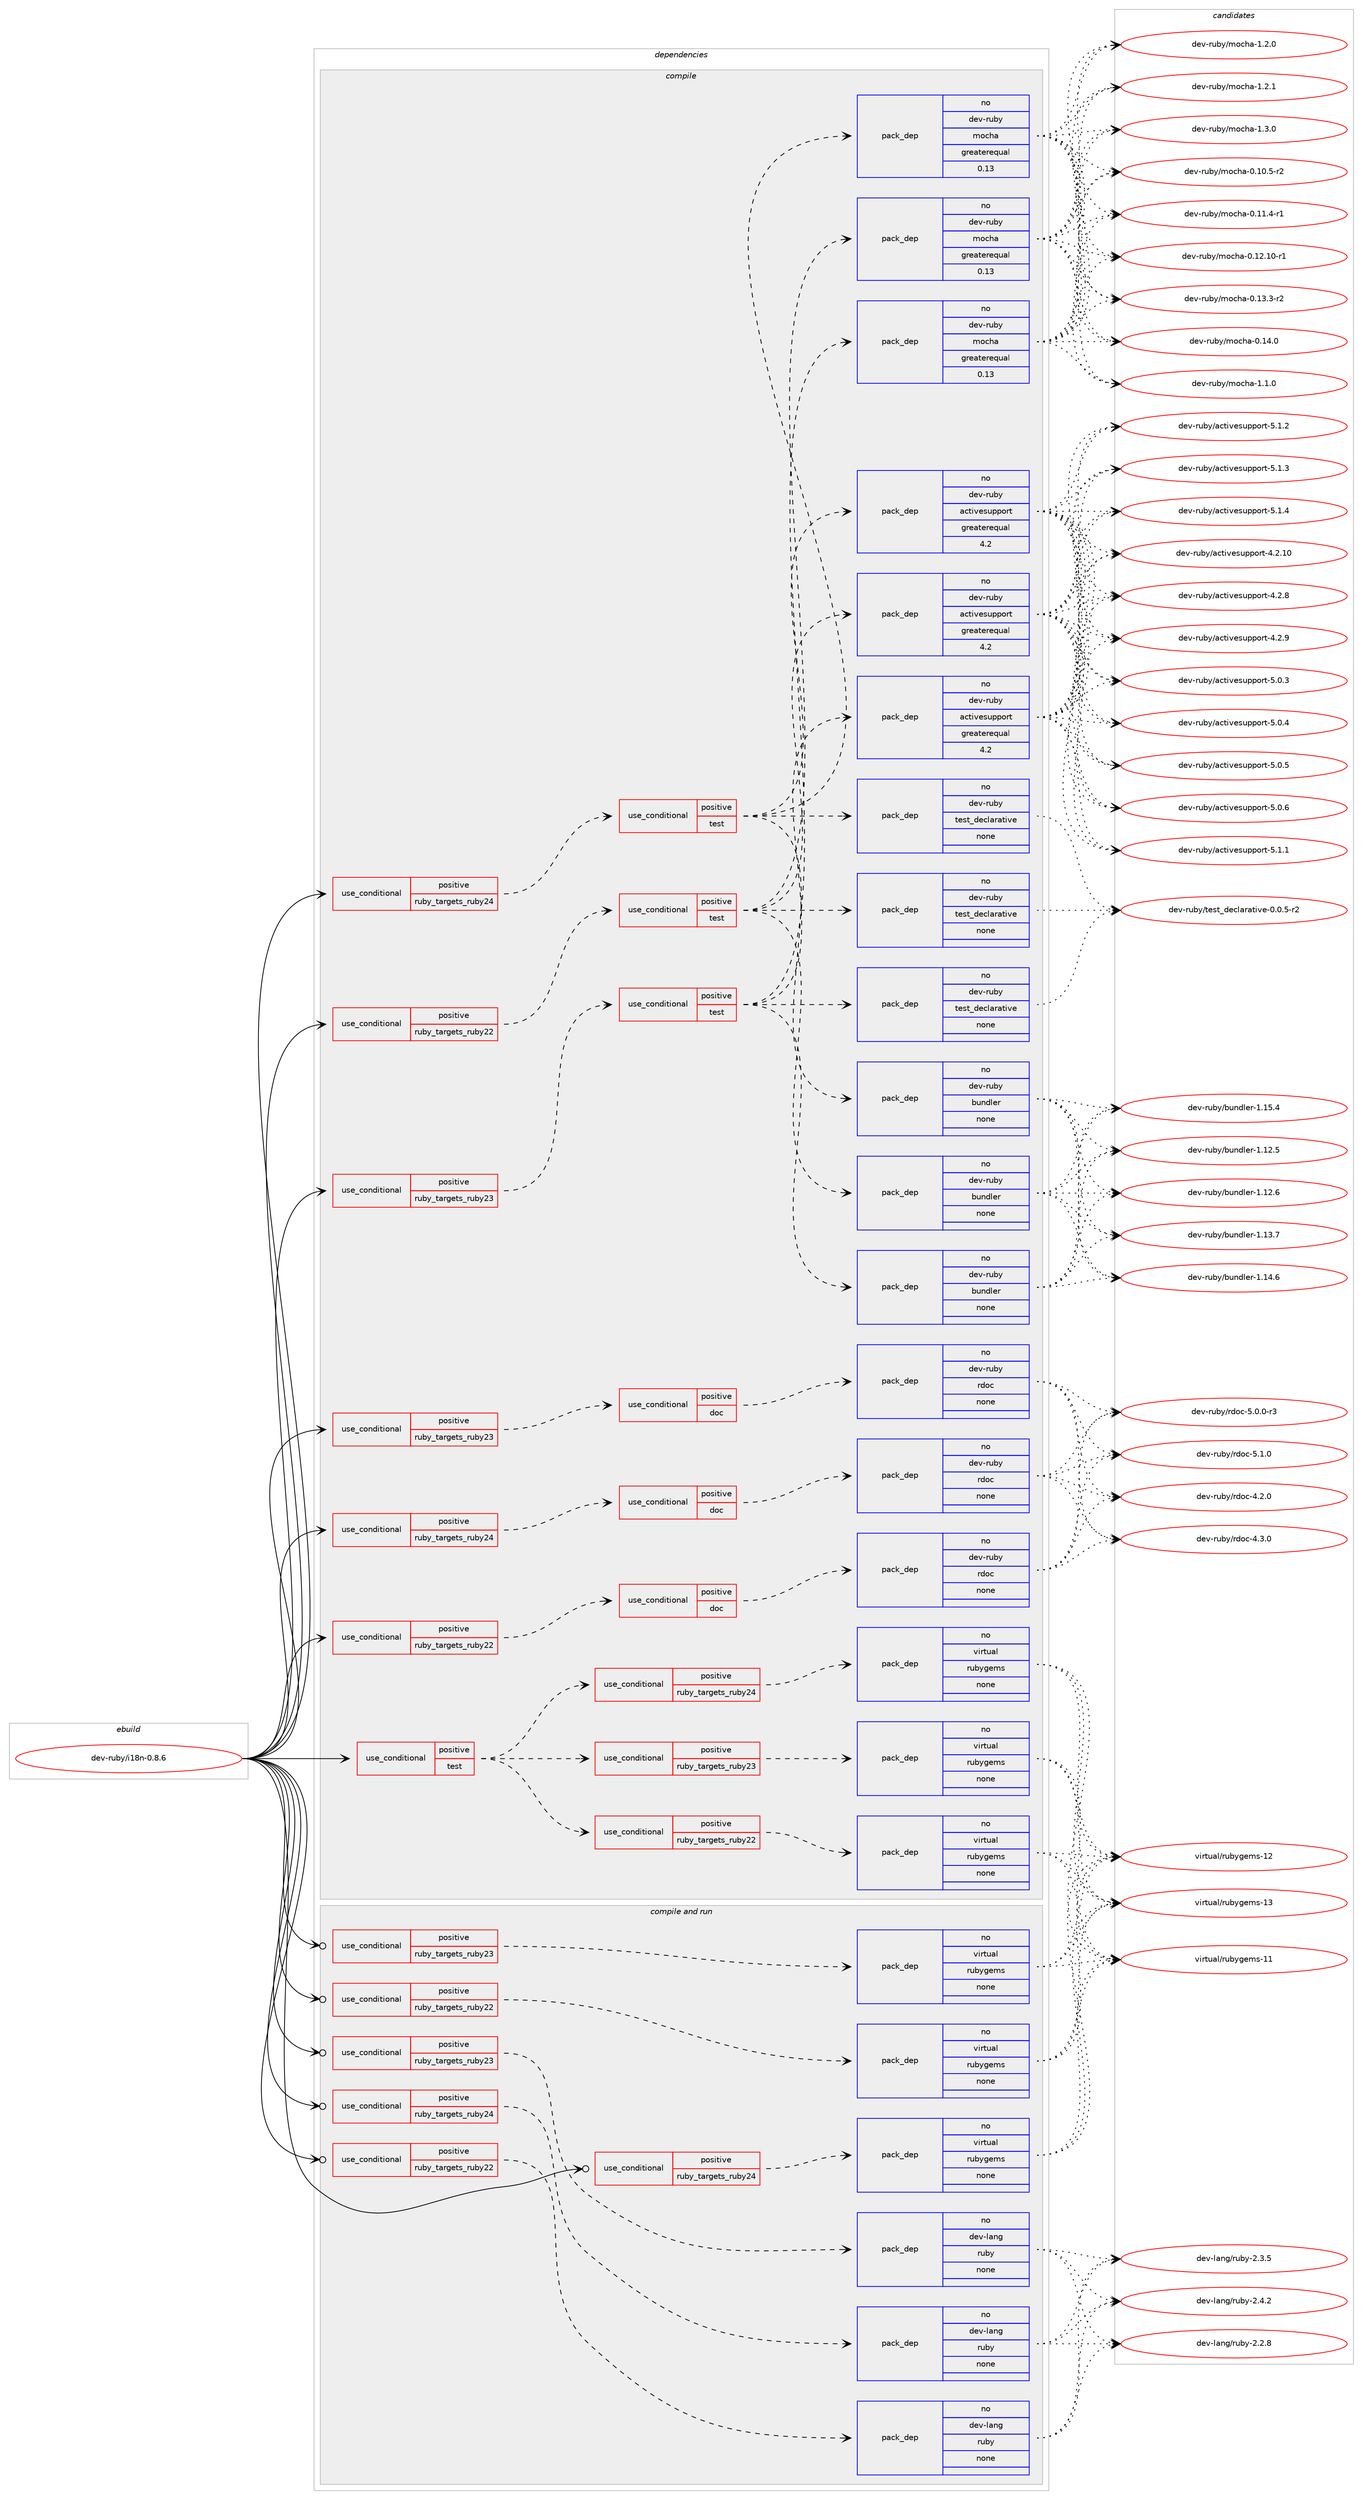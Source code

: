 digraph prolog {

# *************
# Graph options
# *************

newrank=true;
concentrate=true;
compound=true;
graph [rankdir=LR,fontname=Helvetica,fontsize=10,ranksep=1.5];#, ranksep=2.5, nodesep=0.2];
edge  [arrowhead=vee];
node  [fontname=Helvetica,fontsize=10];

# **********
# The ebuild
# **********

subgraph cluster_leftcol {
color=gray;
rank=same;
label=<<i>ebuild</i>>;
id [label="dev-ruby/i18n-0.8.6", color=red, width=4, href="../dev-ruby/i18n-0.8.6.svg"];
}

# ****************
# The dependencies
# ****************

subgraph cluster_midcol {
color=gray;
label=<<i>dependencies</i>>;
subgraph cluster_compile {
fillcolor="#eeeeee";
style=filled;
label=<<i>compile</i>>;
subgraph cond59417 {
dependency243296 [label=<<TABLE BORDER="0" CELLBORDER="1" CELLSPACING="0" CELLPADDING="4"><TR><TD ROWSPAN="3" CELLPADDING="10">use_conditional</TD></TR><TR><TD>positive</TD></TR><TR><TD>ruby_targets_ruby22</TD></TR></TABLE>>, shape=none, color=red];
subgraph cond59418 {
dependency243297 [label=<<TABLE BORDER="0" CELLBORDER="1" CELLSPACING="0" CELLPADDING="4"><TR><TD ROWSPAN="3" CELLPADDING="10">use_conditional</TD></TR><TR><TD>positive</TD></TR><TR><TD>doc</TD></TR></TABLE>>, shape=none, color=red];
subgraph pack179802 {
dependency243298 [label=<<TABLE BORDER="0" CELLBORDER="1" CELLSPACING="0" CELLPADDING="4" WIDTH="220"><TR><TD ROWSPAN="6" CELLPADDING="30">pack_dep</TD></TR><TR><TD WIDTH="110">no</TD></TR><TR><TD>dev-ruby</TD></TR><TR><TD>rdoc</TD></TR><TR><TD>none</TD></TR><TR><TD></TD></TR></TABLE>>, shape=none, color=blue];
}
dependency243297:e -> dependency243298:w [weight=20,style="dashed",arrowhead="vee"];
}
dependency243296:e -> dependency243297:w [weight=20,style="dashed",arrowhead="vee"];
}
id:e -> dependency243296:w [weight=20,style="solid",arrowhead="vee"];
subgraph cond59419 {
dependency243299 [label=<<TABLE BORDER="0" CELLBORDER="1" CELLSPACING="0" CELLPADDING="4"><TR><TD ROWSPAN="3" CELLPADDING="10">use_conditional</TD></TR><TR><TD>positive</TD></TR><TR><TD>ruby_targets_ruby22</TD></TR></TABLE>>, shape=none, color=red];
subgraph cond59420 {
dependency243300 [label=<<TABLE BORDER="0" CELLBORDER="1" CELLSPACING="0" CELLPADDING="4"><TR><TD ROWSPAN="3" CELLPADDING="10">use_conditional</TD></TR><TR><TD>positive</TD></TR><TR><TD>test</TD></TR></TABLE>>, shape=none, color=red];
subgraph pack179803 {
dependency243301 [label=<<TABLE BORDER="0" CELLBORDER="1" CELLSPACING="0" CELLPADDING="4" WIDTH="220"><TR><TD ROWSPAN="6" CELLPADDING="30">pack_dep</TD></TR><TR><TD WIDTH="110">no</TD></TR><TR><TD>dev-ruby</TD></TR><TR><TD>activesupport</TD></TR><TR><TD>greaterequal</TD></TR><TR><TD>4.2</TD></TR></TABLE>>, shape=none, color=blue];
}
dependency243300:e -> dependency243301:w [weight=20,style="dashed",arrowhead="vee"];
subgraph pack179804 {
dependency243302 [label=<<TABLE BORDER="0" CELLBORDER="1" CELLSPACING="0" CELLPADDING="4" WIDTH="220"><TR><TD ROWSPAN="6" CELLPADDING="30">pack_dep</TD></TR><TR><TD WIDTH="110">no</TD></TR><TR><TD>dev-ruby</TD></TR><TR><TD>bundler</TD></TR><TR><TD>none</TD></TR><TR><TD></TD></TR></TABLE>>, shape=none, color=blue];
}
dependency243300:e -> dependency243302:w [weight=20,style="dashed",arrowhead="vee"];
subgraph pack179805 {
dependency243303 [label=<<TABLE BORDER="0" CELLBORDER="1" CELLSPACING="0" CELLPADDING="4" WIDTH="220"><TR><TD ROWSPAN="6" CELLPADDING="30">pack_dep</TD></TR><TR><TD WIDTH="110">no</TD></TR><TR><TD>dev-ruby</TD></TR><TR><TD>mocha</TD></TR><TR><TD>greaterequal</TD></TR><TR><TD>0.13</TD></TR></TABLE>>, shape=none, color=blue];
}
dependency243300:e -> dependency243303:w [weight=20,style="dashed",arrowhead="vee"];
subgraph pack179806 {
dependency243304 [label=<<TABLE BORDER="0" CELLBORDER="1" CELLSPACING="0" CELLPADDING="4" WIDTH="220"><TR><TD ROWSPAN="6" CELLPADDING="30">pack_dep</TD></TR><TR><TD WIDTH="110">no</TD></TR><TR><TD>dev-ruby</TD></TR><TR><TD>test_declarative</TD></TR><TR><TD>none</TD></TR><TR><TD></TD></TR></TABLE>>, shape=none, color=blue];
}
dependency243300:e -> dependency243304:w [weight=20,style="dashed",arrowhead="vee"];
}
dependency243299:e -> dependency243300:w [weight=20,style="dashed",arrowhead="vee"];
}
id:e -> dependency243299:w [weight=20,style="solid",arrowhead="vee"];
subgraph cond59421 {
dependency243305 [label=<<TABLE BORDER="0" CELLBORDER="1" CELLSPACING="0" CELLPADDING="4"><TR><TD ROWSPAN="3" CELLPADDING="10">use_conditional</TD></TR><TR><TD>positive</TD></TR><TR><TD>ruby_targets_ruby23</TD></TR></TABLE>>, shape=none, color=red];
subgraph cond59422 {
dependency243306 [label=<<TABLE BORDER="0" CELLBORDER="1" CELLSPACING="0" CELLPADDING="4"><TR><TD ROWSPAN="3" CELLPADDING="10">use_conditional</TD></TR><TR><TD>positive</TD></TR><TR><TD>doc</TD></TR></TABLE>>, shape=none, color=red];
subgraph pack179807 {
dependency243307 [label=<<TABLE BORDER="0" CELLBORDER="1" CELLSPACING="0" CELLPADDING="4" WIDTH="220"><TR><TD ROWSPAN="6" CELLPADDING="30">pack_dep</TD></TR><TR><TD WIDTH="110">no</TD></TR><TR><TD>dev-ruby</TD></TR><TR><TD>rdoc</TD></TR><TR><TD>none</TD></TR><TR><TD></TD></TR></TABLE>>, shape=none, color=blue];
}
dependency243306:e -> dependency243307:w [weight=20,style="dashed",arrowhead="vee"];
}
dependency243305:e -> dependency243306:w [weight=20,style="dashed",arrowhead="vee"];
}
id:e -> dependency243305:w [weight=20,style="solid",arrowhead="vee"];
subgraph cond59423 {
dependency243308 [label=<<TABLE BORDER="0" CELLBORDER="1" CELLSPACING="0" CELLPADDING="4"><TR><TD ROWSPAN="3" CELLPADDING="10">use_conditional</TD></TR><TR><TD>positive</TD></TR><TR><TD>ruby_targets_ruby23</TD></TR></TABLE>>, shape=none, color=red];
subgraph cond59424 {
dependency243309 [label=<<TABLE BORDER="0" CELLBORDER="1" CELLSPACING="0" CELLPADDING="4"><TR><TD ROWSPAN="3" CELLPADDING="10">use_conditional</TD></TR><TR><TD>positive</TD></TR><TR><TD>test</TD></TR></TABLE>>, shape=none, color=red];
subgraph pack179808 {
dependency243310 [label=<<TABLE BORDER="0" CELLBORDER="1" CELLSPACING="0" CELLPADDING="4" WIDTH="220"><TR><TD ROWSPAN="6" CELLPADDING="30">pack_dep</TD></TR><TR><TD WIDTH="110">no</TD></TR><TR><TD>dev-ruby</TD></TR><TR><TD>activesupport</TD></TR><TR><TD>greaterequal</TD></TR><TR><TD>4.2</TD></TR></TABLE>>, shape=none, color=blue];
}
dependency243309:e -> dependency243310:w [weight=20,style="dashed",arrowhead="vee"];
subgraph pack179809 {
dependency243311 [label=<<TABLE BORDER="0" CELLBORDER="1" CELLSPACING="0" CELLPADDING="4" WIDTH="220"><TR><TD ROWSPAN="6" CELLPADDING="30">pack_dep</TD></TR><TR><TD WIDTH="110">no</TD></TR><TR><TD>dev-ruby</TD></TR><TR><TD>bundler</TD></TR><TR><TD>none</TD></TR><TR><TD></TD></TR></TABLE>>, shape=none, color=blue];
}
dependency243309:e -> dependency243311:w [weight=20,style="dashed",arrowhead="vee"];
subgraph pack179810 {
dependency243312 [label=<<TABLE BORDER="0" CELLBORDER="1" CELLSPACING="0" CELLPADDING="4" WIDTH="220"><TR><TD ROWSPAN="6" CELLPADDING="30">pack_dep</TD></TR><TR><TD WIDTH="110">no</TD></TR><TR><TD>dev-ruby</TD></TR><TR><TD>mocha</TD></TR><TR><TD>greaterequal</TD></TR><TR><TD>0.13</TD></TR></TABLE>>, shape=none, color=blue];
}
dependency243309:e -> dependency243312:w [weight=20,style="dashed",arrowhead="vee"];
subgraph pack179811 {
dependency243313 [label=<<TABLE BORDER="0" CELLBORDER="1" CELLSPACING="0" CELLPADDING="4" WIDTH="220"><TR><TD ROWSPAN="6" CELLPADDING="30">pack_dep</TD></TR><TR><TD WIDTH="110">no</TD></TR><TR><TD>dev-ruby</TD></TR><TR><TD>test_declarative</TD></TR><TR><TD>none</TD></TR><TR><TD></TD></TR></TABLE>>, shape=none, color=blue];
}
dependency243309:e -> dependency243313:w [weight=20,style="dashed",arrowhead="vee"];
}
dependency243308:e -> dependency243309:w [weight=20,style="dashed",arrowhead="vee"];
}
id:e -> dependency243308:w [weight=20,style="solid",arrowhead="vee"];
subgraph cond59425 {
dependency243314 [label=<<TABLE BORDER="0" CELLBORDER="1" CELLSPACING="0" CELLPADDING="4"><TR><TD ROWSPAN="3" CELLPADDING="10">use_conditional</TD></TR><TR><TD>positive</TD></TR><TR><TD>ruby_targets_ruby24</TD></TR></TABLE>>, shape=none, color=red];
subgraph cond59426 {
dependency243315 [label=<<TABLE BORDER="0" CELLBORDER="1" CELLSPACING="0" CELLPADDING="4"><TR><TD ROWSPAN="3" CELLPADDING="10">use_conditional</TD></TR><TR><TD>positive</TD></TR><TR><TD>doc</TD></TR></TABLE>>, shape=none, color=red];
subgraph pack179812 {
dependency243316 [label=<<TABLE BORDER="0" CELLBORDER="1" CELLSPACING="0" CELLPADDING="4" WIDTH="220"><TR><TD ROWSPAN="6" CELLPADDING="30">pack_dep</TD></TR><TR><TD WIDTH="110">no</TD></TR><TR><TD>dev-ruby</TD></TR><TR><TD>rdoc</TD></TR><TR><TD>none</TD></TR><TR><TD></TD></TR></TABLE>>, shape=none, color=blue];
}
dependency243315:e -> dependency243316:w [weight=20,style="dashed",arrowhead="vee"];
}
dependency243314:e -> dependency243315:w [weight=20,style="dashed",arrowhead="vee"];
}
id:e -> dependency243314:w [weight=20,style="solid",arrowhead="vee"];
subgraph cond59427 {
dependency243317 [label=<<TABLE BORDER="0" CELLBORDER="1" CELLSPACING="0" CELLPADDING="4"><TR><TD ROWSPAN="3" CELLPADDING="10">use_conditional</TD></TR><TR><TD>positive</TD></TR><TR><TD>ruby_targets_ruby24</TD></TR></TABLE>>, shape=none, color=red];
subgraph cond59428 {
dependency243318 [label=<<TABLE BORDER="0" CELLBORDER="1" CELLSPACING="0" CELLPADDING="4"><TR><TD ROWSPAN="3" CELLPADDING="10">use_conditional</TD></TR><TR><TD>positive</TD></TR><TR><TD>test</TD></TR></TABLE>>, shape=none, color=red];
subgraph pack179813 {
dependency243319 [label=<<TABLE BORDER="0" CELLBORDER="1" CELLSPACING="0" CELLPADDING="4" WIDTH="220"><TR><TD ROWSPAN="6" CELLPADDING="30">pack_dep</TD></TR><TR><TD WIDTH="110">no</TD></TR><TR><TD>dev-ruby</TD></TR><TR><TD>activesupport</TD></TR><TR><TD>greaterequal</TD></TR><TR><TD>4.2</TD></TR></TABLE>>, shape=none, color=blue];
}
dependency243318:e -> dependency243319:w [weight=20,style="dashed",arrowhead="vee"];
subgraph pack179814 {
dependency243320 [label=<<TABLE BORDER="0" CELLBORDER="1" CELLSPACING="0" CELLPADDING="4" WIDTH="220"><TR><TD ROWSPAN="6" CELLPADDING="30">pack_dep</TD></TR><TR><TD WIDTH="110">no</TD></TR><TR><TD>dev-ruby</TD></TR><TR><TD>bundler</TD></TR><TR><TD>none</TD></TR><TR><TD></TD></TR></TABLE>>, shape=none, color=blue];
}
dependency243318:e -> dependency243320:w [weight=20,style="dashed",arrowhead="vee"];
subgraph pack179815 {
dependency243321 [label=<<TABLE BORDER="0" CELLBORDER="1" CELLSPACING="0" CELLPADDING="4" WIDTH="220"><TR><TD ROWSPAN="6" CELLPADDING="30">pack_dep</TD></TR><TR><TD WIDTH="110">no</TD></TR><TR><TD>dev-ruby</TD></TR><TR><TD>mocha</TD></TR><TR><TD>greaterequal</TD></TR><TR><TD>0.13</TD></TR></TABLE>>, shape=none, color=blue];
}
dependency243318:e -> dependency243321:w [weight=20,style="dashed",arrowhead="vee"];
subgraph pack179816 {
dependency243322 [label=<<TABLE BORDER="0" CELLBORDER="1" CELLSPACING="0" CELLPADDING="4" WIDTH="220"><TR><TD ROWSPAN="6" CELLPADDING="30">pack_dep</TD></TR><TR><TD WIDTH="110">no</TD></TR><TR><TD>dev-ruby</TD></TR><TR><TD>test_declarative</TD></TR><TR><TD>none</TD></TR><TR><TD></TD></TR></TABLE>>, shape=none, color=blue];
}
dependency243318:e -> dependency243322:w [weight=20,style="dashed",arrowhead="vee"];
}
dependency243317:e -> dependency243318:w [weight=20,style="dashed",arrowhead="vee"];
}
id:e -> dependency243317:w [weight=20,style="solid",arrowhead="vee"];
subgraph cond59429 {
dependency243323 [label=<<TABLE BORDER="0" CELLBORDER="1" CELLSPACING="0" CELLPADDING="4"><TR><TD ROWSPAN="3" CELLPADDING="10">use_conditional</TD></TR><TR><TD>positive</TD></TR><TR><TD>test</TD></TR></TABLE>>, shape=none, color=red];
subgraph cond59430 {
dependency243324 [label=<<TABLE BORDER="0" CELLBORDER="1" CELLSPACING="0" CELLPADDING="4"><TR><TD ROWSPAN="3" CELLPADDING="10">use_conditional</TD></TR><TR><TD>positive</TD></TR><TR><TD>ruby_targets_ruby22</TD></TR></TABLE>>, shape=none, color=red];
subgraph pack179817 {
dependency243325 [label=<<TABLE BORDER="0" CELLBORDER="1" CELLSPACING="0" CELLPADDING="4" WIDTH="220"><TR><TD ROWSPAN="6" CELLPADDING="30">pack_dep</TD></TR><TR><TD WIDTH="110">no</TD></TR><TR><TD>virtual</TD></TR><TR><TD>rubygems</TD></TR><TR><TD>none</TD></TR><TR><TD></TD></TR></TABLE>>, shape=none, color=blue];
}
dependency243324:e -> dependency243325:w [weight=20,style="dashed",arrowhead="vee"];
}
dependency243323:e -> dependency243324:w [weight=20,style="dashed",arrowhead="vee"];
subgraph cond59431 {
dependency243326 [label=<<TABLE BORDER="0" CELLBORDER="1" CELLSPACING="0" CELLPADDING="4"><TR><TD ROWSPAN="3" CELLPADDING="10">use_conditional</TD></TR><TR><TD>positive</TD></TR><TR><TD>ruby_targets_ruby23</TD></TR></TABLE>>, shape=none, color=red];
subgraph pack179818 {
dependency243327 [label=<<TABLE BORDER="0" CELLBORDER="1" CELLSPACING="0" CELLPADDING="4" WIDTH="220"><TR><TD ROWSPAN="6" CELLPADDING="30">pack_dep</TD></TR><TR><TD WIDTH="110">no</TD></TR><TR><TD>virtual</TD></TR><TR><TD>rubygems</TD></TR><TR><TD>none</TD></TR><TR><TD></TD></TR></TABLE>>, shape=none, color=blue];
}
dependency243326:e -> dependency243327:w [weight=20,style="dashed",arrowhead="vee"];
}
dependency243323:e -> dependency243326:w [weight=20,style="dashed",arrowhead="vee"];
subgraph cond59432 {
dependency243328 [label=<<TABLE BORDER="0" CELLBORDER="1" CELLSPACING="0" CELLPADDING="4"><TR><TD ROWSPAN="3" CELLPADDING="10">use_conditional</TD></TR><TR><TD>positive</TD></TR><TR><TD>ruby_targets_ruby24</TD></TR></TABLE>>, shape=none, color=red];
subgraph pack179819 {
dependency243329 [label=<<TABLE BORDER="0" CELLBORDER="1" CELLSPACING="0" CELLPADDING="4" WIDTH="220"><TR><TD ROWSPAN="6" CELLPADDING="30">pack_dep</TD></TR><TR><TD WIDTH="110">no</TD></TR><TR><TD>virtual</TD></TR><TR><TD>rubygems</TD></TR><TR><TD>none</TD></TR><TR><TD></TD></TR></TABLE>>, shape=none, color=blue];
}
dependency243328:e -> dependency243329:w [weight=20,style="dashed",arrowhead="vee"];
}
dependency243323:e -> dependency243328:w [weight=20,style="dashed",arrowhead="vee"];
}
id:e -> dependency243323:w [weight=20,style="solid",arrowhead="vee"];
}
subgraph cluster_compileandrun {
fillcolor="#eeeeee";
style=filled;
label=<<i>compile and run</i>>;
subgraph cond59433 {
dependency243330 [label=<<TABLE BORDER="0" CELLBORDER="1" CELLSPACING="0" CELLPADDING="4"><TR><TD ROWSPAN="3" CELLPADDING="10">use_conditional</TD></TR><TR><TD>positive</TD></TR><TR><TD>ruby_targets_ruby22</TD></TR></TABLE>>, shape=none, color=red];
subgraph pack179820 {
dependency243331 [label=<<TABLE BORDER="0" CELLBORDER="1" CELLSPACING="0" CELLPADDING="4" WIDTH="220"><TR><TD ROWSPAN="6" CELLPADDING="30">pack_dep</TD></TR><TR><TD WIDTH="110">no</TD></TR><TR><TD>dev-lang</TD></TR><TR><TD>ruby</TD></TR><TR><TD>none</TD></TR><TR><TD></TD></TR></TABLE>>, shape=none, color=blue];
}
dependency243330:e -> dependency243331:w [weight=20,style="dashed",arrowhead="vee"];
}
id:e -> dependency243330:w [weight=20,style="solid",arrowhead="odotvee"];
subgraph cond59434 {
dependency243332 [label=<<TABLE BORDER="0" CELLBORDER="1" CELLSPACING="0" CELLPADDING="4"><TR><TD ROWSPAN="3" CELLPADDING="10">use_conditional</TD></TR><TR><TD>positive</TD></TR><TR><TD>ruby_targets_ruby22</TD></TR></TABLE>>, shape=none, color=red];
subgraph pack179821 {
dependency243333 [label=<<TABLE BORDER="0" CELLBORDER="1" CELLSPACING="0" CELLPADDING="4" WIDTH="220"><TR><TD ROWSPAN="6" CELLPADDING="30">pack_dep</TD></TR><TR><TD WIDTH="110">no</TD></TR><TR><TD>virtual</TD></TR><TR><TD>rubygems</TD></TR><TR><TD>none</TD></TR><TR><TD></TD></TR></TABLE>>, shape=none, color=blue];
}
dependency243332:e -> dependency243333:w [weight=20,style="dashed",arrowhead="vee"];
}
id:e -> dependency243332:w [weight=20,style="solid",arrowhead="odotvee"];
subgraph cond59435 {
dependency243334 [label=<<TABLE BORDER="0" CELLBORDER="1" CELLSPACING="0" CELLPADDING="4"><TR><TD ROWSPAN="3" CELLPADDING="10">use_conditional</TD></TR><TR><TD>positive</TD></TR><TR><TD>ruby_targets_ruby23</TD></TR></TABLE>>, shape=none, color=red];
subgraph pack179822 {
dependency243335 [label=<<TABLE BORDER="0" CELLBORDER="1" CELLSPACING="0" CELLPADDING="4" WIDTH="220"><TR><TD ROWSPAN="6" CELLPADDING="30">pack_dep</TD></TR><TR><TD WIDTH="110">no</TD></TR><TR><TD>dev-lang</TD></TR><TR><TD>ruby</TD></TR><TR><TD>none</TD></TR><TR><TD></TD></TR></TABLE>>, shape=none, color=blue];
}
dependency243334:e -> dependency243335:w [weight=20,style="dashed",arrowhead="vee"];
}
id:e -> dependency243334:w [weight=20,style="solid",arrowhead="odotvee"];
subgraph cond59436 {
dependency243336 [label=<<TABLE BORDER="0" CELLBORDER="1" CELLSPACING="0" CELLPADDING="4"><TR><TD ROWSPAN="3" CELLPADDING="10">use_conditional</TD></TR><TR><TD>positive</TD></TR><TR><TD>ruby_targets_ruby23</TD></TR></TABLE>>, shape=none, color=red];
subgraph pack179823 {
dependency243337 [label=<<TABLE BORDER="0" CELLBORDER="1" CELLSPACING="0" CELLPADDING="4" WIDTH="220"><TR><TD ROWSPAN="6" CELLPADDING="30">pack_dep</TD></TR><TR><TD WIDTH="110">no</TD></TR><TR><TD>virtual</TD></TR><TR><TD>rubygems</TD></TR><TR><TD>none</TD></TR><TR><TD></TD></TR></TABLE>>, shape=none, color=blue];
}
dependency243336:e -> dependency243337:w [weight=20,style="dashed",arrowhead="vee"];
}
id:e -> dependency243336:w [weight=20,style="solid",arrowhead="odotvee"];
subgraph cond59437 {
dependency243338 [label=<<TABLE BORDER="0" CELLBORDER="1" CELLSPACING="0" CELLPADDING="4"><TR><TD ROWSPAN="3" CELLPADDING="10">use_conditional</TD></TR><TR><TD>positive</TD></TR><TR><TD>ruby_targets_ruby24</TD></TR></TABLE>>, shape=none, color=red];
subgraph pack179824 {
dependency243339 [label=<<TABLE BORDER="0" CELLBORDER="1" CELLSPACING="0" CELLPADDING="4" WIDTH="220"><TR><TD ROWSPAN="6" CELLPADDING="30">pack_dep</TD></TR><TR><TD WIDTH="110">no</TD></TR><TR><TD>dev-lang</TD></TR><TR><TD>ruby</TD></TR><TR><TD>none</TD></TR><TR><TD></TD></TR></TABLE>>, shape=none, color=blue];
}
dependency243338:e -> dependency243339:w [weight=20,style="dashed",arrowhead="vee"];
}
id:e -> dependency243338:w [weight=20,style="solid",arrowhead="odotvee"];
subgraph cond59438 {
dependency243340 [label=<<TABLE BORDER="0" CELLBORDER="1" CELLSPACING="0" CELLPADDING="4"><TR><TD ROWSPAN="3" CELLPADDING="10">use_conditional</TD></TR><TR><TD>positive</TD></TR><TR><TD>ruby_targets_ruby24</TD></TR></TABLE>>, shape=none, color=red];
subgraph pack179825 {
dependency243341 [label=<<TABLE BORDER="0" CELLBORDER="1" CELLSPACING="0" CELLPADDING="4" WIDTH="220"><TR><TD ROWSPAN="6" CELLPADDING="30">pack_dep</TD></TR><TR><TD WIDTH="110">no</TD></TR><TR><TD>virtual</TD></TR><TR><TD>rubygems</TD></TR><TR><TD>none</TD></TR><TR><TD></TD></TR></TABLE>>, shape=none, color=blue];
}
dependency243340:e -> dependency243341:w [weight=20,style="dashed",arrowhead="vee"];
}
id:e -> dependency243340:w [weight=20,style="solid",arrowhead="odotvee"];
}
subgraph cluster_run {
fillcolor="#eeeeee";
style=filled;
label=<<i>run</i>>;
}
}

# **************
# The candidates
# **************

subgraph cluster_choices {
rank=same;
color=gray;
label=<<i>candidates</i>>;

subgraph choice179802 {
color=black;
nodesep=1;
choice10010111845114117981214711410011199455246504648 [label="dev-ruby/rdoc-4.2.0", color=red, width=4,href="../dev-ruby/rdoc-4.2.0.svg"];
choice10010111845114117981214711410011199455246514648 [label="dev-ruby/rdoc-4.3.0", color=red, width=4,href="../dev-ruby/rdoc-4.3.0.svg"];
choice100101118451141179812147114100111994553464846484511451 [label="dev-ruby/rdoc-5.0.0-r3", color=red, width=4,href="../dev-ruby/rdoc-5.0.0-r3.svg"];
choice10010111845114117981214711410011199455346494648 [label="dev-ruby/rdoc-5.1.0", color=red, width=4,href="../dev-ruby/rdoc-5.1.0.svg"];
dependency243298:e -> choice10010111845114117981214711410011199455246504648:w [style=dotted,weight="100"];
dependency243298:e -> choice10010111845114117981214711410011199455246514648:w [style=dotted,weight="100"];
dependency243298:e -> choice100101118451141179812147114100111994553464846484511451:w [style=dotted,weight="100"];
dependency243298:e -> choice10010111845114117981214711410011199455346494648:w [style=dotted,weight="100"];
}
subgraph choice179803 {
color=black;
nodesep=1;
choice100101118451141179812147979911610511810111511711211211111411645524650464948 [label="dev-ruby/activesupport-4.2.10", color=red, width=4,href="../dev-ruby/activesupport-4.2.10.svg"];
choice1001011184511411798121479799116105118101115117112112111114116455246504656 [label="dev-ruby/activesupport-4.2.8", color=red, width=4,href="../dev-ruby/activesupport-4.2.8.svg"];
choice1001011184511411798121479799116105118101115117112112111114116455246504657 [label="dev-ruby/activesupport-4.2.9", color=red, width=4,href="../dev-ruby/activesupport-4.2.9.svg"];
choice1001011184511411798121479799116105118101115117112112111114116455346484651 [label="dev-ruby/activesupport-5.0.3", color=red, width=4,href="../dev-ruby/activesupport-5.0.3.svg"];
choice1001011184511411798121479799116105118101115117112112111114116455346484652 [label="dev-ruby/activesupport-5.0.4", color=red, width=4,href="../dev-ruby/activesupport-5.0.4.svg"];
choice1001011184511411798121479799116105118101115117112112111114116455346484653 [label="dev-ruby/activesupport-5.0.5", color=red, width=4,href="../dev-ruby/activesupport-5.0.5.svg"];
choice1001011184511411798121479799116105118101115117112112111114116455346484654 [label="dev-ruby/activesupport-5.0.6", color=red, width=4,href="../dev-ruby/activesupport-5.0.6.svg"];
choice1001011184511411798121479799116105118101115117112112111114116455346494649 [label="dev-ruby/activesupport-5.1.1", color=red, width=4,href="../dev-ruby/activesupport-5.1.1.svg"];
choice1001011184511411798121479799116105118101115117112112111114116455346494650 [label="dev-ruby/activesupport-5.1.2", color=red, width=4,href="../dev-ruby/activesupport-5.1.2.svg"];
choice1001011184511411798121479799116105118101115117112112111114116455346494651 [label="dev-ruby/activesupport-5.1.3", color=red, width=4,href="../dev-ruby/activesupport-5.1.3.svg"];
choice1001011184511411798121479799116105118101115117112112111114116455346494652 [label="dev-ruby/activesupport-5.1.4", color=red, width=4,href="../dev-ruby/activesupport-5.1.4.svg"];
dependency243301:e -> choice100101118451141179812147979911610511810111511711211211111411645524650464948:w [style=dotted,weight="100"];
dependency243301:e -> choice1001011184511411798121479799116105118101115117112112111114116455246504656:w [style=dotted,weight="100"];
dependency243301:e -> choice1001011184511411798121479799116105118101115117112112111114116455246504657:w [style=dotted,weight="100"];
dependency243301:e -> choice1001011184511411798121479799116105118101115117112112111114116455346484651:w [style=dotted,weight="100"];
dependency243301:e -> choice1001011184511411798121479799116105118101115117112112111114116455346484652:w [style=dotted,weight="100"];
dependency243301:e -> choice1001011184511411798121479799116105118101115117112112111114116455346484653:w [style=dotted,weight="100"];
dependency243301:e -> choice1001011184511411798121479799116105118101115117112112111114116455346484654:w [style=dotted,weight="100"];
dependency243301:e -> choice1001011184511411798121479799116105118101115117112112111114116455346494649:w [style=dotted,weight="100"];
dependency243301:e -> choice1001011184511411798121479799116105118101115117112112111114116455346494650:w [style=dotted,weight="100"];
dependency243301:e -> choice1001011184511411798121479799116105118101115117112112111114116455346494651:w [style=dotted,weight="100"];
dependency243301:e -> choice1001011184511411798121479799116105118101115117112112111114116455346494652:w [style=dotted,weight="100"];
}
subgraph choice179804 {
color=black;
nodesep=1;
choice1001011184511411798121479811711010010810111445494649504653 [label="dev-ruby/bundler-1.12.5", color=red, width=4,href="../dev-ruby/bundler-1.12.5.svg"];
choice1001011184511411798121479811711010010810111445494649504654 [label="dev-ruby/bundler-1.12.6", color=red, width=4,href="../dev-ruby/bundler-1.12.6.svg"];
choice1001011184511411798121479811711010010810111445494649514655 [label="dev-ruby/bundler-1.13.7", color=red, width=4,href="../dev-ruby/bundler-1.13.7.svg"];
choice1001011184511411798121479811711010010810111445494649524654 [label="dev-ruby/bundler-1.14.6", color=red, width=4,href="../dev-ruby/bundler-1.14.6.svg"];
choice1001011184511411798121479811711010010810111445494649534652 [label="dev-ruby/bundler-1.15.4", color=red, width=4,href="../dev-ruby/bundler-1.15.4.svg"];
dependency243302:e -> choice1001011184511411798121479811711010010810111445494649504653:w [style=dotted,weight="100"];
dependency243302:e -> choice1001011184511411798121479811711010010810111445494649504654:w [style=dotted,weight="100"];
dependency243302:e -> choice1001011184511411798121479811711010010810111445494649514655:w [style=dotted,weight="100"];
dependency243302:e -> choice1001011184511411798121479811711010010810111445494649524654:w [style=dotted,weight="100"];
dependency243302:e -> choice1001011184511411798121479811711010010810111445494649534652:w [style=dotted,weight="100"];
}
subgraph choice179805 {
color=black;
nodesep=1;
choice1001011184511411798121471091119910497454846494846534511450 [label="dev-ruby/mocha-0.10.5-r2", color=red, width=4,href="../dev-ruby/mocha-0.10.5-r2.svg"];
choice1001011184511411798121471091119910497454846494946524511449 [label="dev-ruby/mocha-0.11.4-r1", color=red, width=4,href="../dev-ruby/mocha-0.11.4-r1.svg"];
choice100101118451141179812147109111991049745484649504649484511449 [label="dev-ruby/mocha-0.12.10-r1", color=red, width=4,href="../dev-ruby/mocha-0.12.10-r1.svg"];
choice1001011184511411798121471091119910497454846495146514511450 [label="dev-ruby/mocha-0.13.3-r2", color=red, width=4,href="../dev-ruby/mocha-0.13.3-r2.svg"];
choice100101118451141179812147109111991049745484649524648 [label="dev-ruby/mocha-0.14.0", color=red, width=4,href="../dev-ruby/mocha-0.14.0.svg"];
choice1001011184511411798121471091119910497454946494648 [label="dev-ruby/mocha-1.1.0", color=red, width=4,href="../dev-ruby/mocha-1.1.0.svg"];
choice1001011184511411798121471091119910497454946504648 [label="dev-ruby/mocha-1.2.0", color=red, width=4,href="../dev-ruby/mocha-1.2.0.svg"];
choice1001011184511411798121471091119910497454946504649 [label="dev-ruby/mocha-1.2.1", color=red, width=4,href="../dev-ruby/mocha-1.2.1.svg"];
choice1001011184511411798121471091119910497454946514648 [label="dev-ruby/mocha-1.3.0", color=red, width=4,href="../dev-ruby/mocha-1.3.0.svg"];
dependency243303:e -> choice1001011184511411798121471091119910497454846494846534511450:w [style=dotted,weight="100"];
dependency243303:e -> choice1001011184511411798121471091119910497454846494946524511449:w [style=dotted,weight="100"];
dependency243303:e -> choice100101118451141179812147109111991049745484649504649484511449:w [style=dotted,weight="100"];
dependency243303:e -> choice1001011184511411798121471091119910497454846495146514511450:w [style=dotted,weight="100"];
dependency243303:e -> choice100101118451141179812147109111991049745484649524648:w [style=dotted,weight="100"];
dependency243303:e -> choice1001011184511411798121471091119910497454946494648:w [style=dotted,weight="100"];
dependency243303:e -> choice1001011184511411798121471091119910497454946504648:w [style=dotted,weight="100"];
dependency243303:e -> choice1001011184511411798121471091119910497454946504649:w [style=dotted,weight="100"];
dependency243303:e -> choice1001011184511411798121471091119910497454946514648:w [style=dotted,weight="100"];
}
subgraph choice179806 {
color=black;
nodesep=1;
choice100101118451141179812147116101115116951001019910897114971161051181014548464846534511450 [label="dev-ruby/test_declarative-0.0.5-r2", color=red, width=4,href="../dev-ruby/test_declarative-0.0.5-r2.svg"];
dependency243304:e -> choice100101118451141179812147116101115116951001019910897114971161051181014548464846534511450:w [style=dotted,weight="100"];
}
subgraph choice179807 {
color=black;
nodesep=1;
choice10010111845114117981214711410011199455246504648 [label="dev-ruby/rdoc-4.2.0", color=red, width=4,href="../dev-ruby/rdoc-4.2.0.svg"];
choice10010111845114117981214711410011199455246514648 [label="dev-ruby/rdoc-4.3.0", color=red, width=4,href="../dev-ruby/rdoc-4.3.0.svg"];
choice100101118451141179812147114100111994553464846484511451 [label="dev-ruby/rdoc-5.0.0-r3", color=red, width=4,href="../dev-ruby/rdoc-5.0.0-r3.svg"];
choice10010111845114117981214711410011199455346494648 [label="dev-ruby/rdoc-5.1.0", color=red, width=4,href="../dev-ruby/rdoc-5.1.0.svg"];
dependency243307:e -> choice10010111845114117981214711410011199455246504648:w [style=dotted,weight="100"];
dependency243307:e -> choice10010111845114117981214711410011199455246514648:w [style=dotted,weight="100"];
dependency243307:e -> choice100101118451141179812147114100111994553464846484511451:w [style=dotted,weight="100"];
dependency243307:e -> choice10010111845114117981214711410011199455346494648:w [style=dotted,weight="100"];
}
subgraph choice179808 {
color=black;
nodesep=1;
choice100101118451141179812147979911610511810111511711211211111411645524650464948 [label="dev-ruby/activesupport-4.2.10", color=red, width=4,href="../dev-ruby/activesupport-4.2.10.svg"];
choice1001011184511411798121479799116105118101115117112112111114116455246504656 [label="dev-ruby/activesupport-4.2.8", color=red, width=4,href="../dev-ruby/activesupport-4.2.8.svg"];
choice1001011184511411798121479799116105118101115117112112111114116455246504657 [label="dev-ruby/activesupport-4.2.9", color=red, width=4,href="../dev-ruby/activesupport-4.2.9.svg"];
choice1001011184511411798121479799116105118101115117112112111114116455346484651 [label="dev-ruby/activesupport-5.0.3", color=red, width=4,href="../dev-ruby/activesupport-5.0.3.svg"];
choice1001011184511411798121479799116105118101115117112112111114116455346484652 [label="dev-ruby/activesupport-5.0.4", color=red, width=4,href="../dev-ruby/activesupport-5.0.4.svg"];
choice1001011184511411798121479799116105118101115117112112111114116455346484653 [label="dev-ruby/activesupport-5.0.5", color=red, width=4,href="../dev-ruby/activesupport-5.0.5.svg"];
choice1001011184511411798121479799116105118101115117112112111114116455346484654 [label="dev-ruby/activesupport-5.0.6", color=red, width=4,href="../dev-ruby/activesupport-5.0.6.svg"];
choice1001011184511411798121479799116105118101115117112112111114116455346494649 [label="dev-ruby/activesupport-5.1.1", color=red, width=4,href="../dev-ruby/activesupport-5.1.1.svg"];
choice1001011184511411798121479799116105118101115117112112111114116455346494650 [label="dev-ruby/activesupport-5.1.2", color=red, width=4,href="../dev-ruby/activesupport-5.1.2.svg"];
choice1001011184511411798121479799116105118101115117112112111114116455346494651 [label="dev-ruby/activesupport-5.1.3", color=red, width=4,href="../dev-ruby/activesupport-5.1.3.svg"];
choice1001011184511411798121479799116105118101115117112112111114116455346494652 [label="dev-ruby/activesupport-5.1.4", color=red, width=4,href="../dev-ruby/activesupport-5.1.4.svg"];
dependency243310:e -> choice100101118451141179812147979911610511810111511711211211111411645524650464948:w [style=dotted,weight="100"];
dependency243310:e -> choice1001011184511411798121479799116105118101115117112112111114116455246504656:w [style=dotted,weight="100"];
dependency243310:e -> choice1001011184511411798121479799116105118101115117112112111114116455246504657:w [style=dotted,weight="100"];
dependency243310:e -> choice1001011184511411798121479799116105118101115117112112111114116455346484651:w [style=dotted,weight="100"];
dependency243310:e -> choice1001011184511411798121479799116105118101115117112112111114116455346484652:w [style=dotted,weight="100"];
dependency243310:e -> choice1001011184511411798121479799116105118101115117112112111114116455346484653:w [style=dotted,weight="100"];
dependency243310:e -> choice1001011184511411798121479799116105118101115117112112111114116455346484654:w [style=dotted,weight="100"];
dependency243310:e -> choice1001011184511411798121479799116105118101115117112112111114116455346494649:w [style=dotted,weight="100"];
dependency243310:e -> choice1001011184511411798121479799116105118101115117112112111114116455346494650:w [style=dotted,weight="100"];
dependency243310:e -> choice1001011184511411798121479799116105118101115117112112111114116455346494651:w [style=dotted,weight="100"];
dependency243310:e -> choice1001011184511411798121479799116105118101115117112112111114116455346494652:w [style=dotted,weight="100"];
}
subgraph choice179809 {
color=black;
nodesep=1;
choice1001011184511411798121479811711010010810111445494649504653 [label="dev-ruby/bundler-1.12.5", color=red, width=4,href="../dev-ruby/bundler-1.12.5.svg"];
choice1001011184511411798121479811711010010810111445494649504654 [label="dev-ruby/bundler-1.12.6", color=red, width=4,href="../dev-ruby/bundler-1.12.6.svg"];
choice1001011184511411798121479811711010010810111445494649514655 [label="dev-ruby/bundler-1.13.7", color=red, width=4,href="../dev-ruby/bundler-1.13.7.svg"];
choice1001011184511411798121479811711010010810111445494649524654 [label="dev-ruby/bundler-1.14.6", color=red, width=4,href="../dev-ruby/bundler-1.14.6.svg"];
choice1001011184511411798121479811711010010810111445494649534652 [label="dev-ruby/bundler-1.15.4", color=red, width=4,href="../dev-ruby/bundler-1.15.4.svg"];
dependency243311:e -> choice1001011184511411798121479811711010010810111445494649504653:w [style=dotted,weight="100"];
dependency243311:e -> choice1001011184511411798121479811711010010810111445494649504654:w [style=dotted,weight="100"];
dependency243311:e -> choice1001011184511411798121479811711010010810111445494649514655:w [style=dotted,weight="100"];
dependency243311:e -> choice1001011184511411798121479811711010010810111445494649524654:w [style=dotted,weight="100"];
dependency243311:e -> choice1001011184511411798121479811711010010810111445494649534652:w [style=dotted,weight="100"];
}
subgraph choice179810 {
color=black;
nodesep=1;
choice1001011184511411798121471091119910497454846494846534511450 [label="dev-ruby/mocha-0.10.5-r2", color=red, width=4,href="../dev-ruby/mocha-0.10.5-r2.svg"];
choice1001011184511411798121471091119910497454846494946524511449 [label="dev-ruby/mocha-0.11.4-r1", color=red, width=4,href="../dev-ruby/mocha-0.11.4-r1.svg"];
choice100101118451141179812147109111991049745484649504649484511449 [label="dev-ruby/mocha-0.12.10-r1", color=red, width=4,href="../dev-ruby/mocha-0.12.10-r1.svg"];
choice1001011184511411798121471091119910497454846495146514511450 [label="dev-ruby/mocha-0.13.3-r2", color=red, width=4,href="../dev-ruby/mocha-0.13.3-r2.svg"];
choice100101118451141179812147109111991049745484649524648 [label="dev-ruby/mocha-0.14.0", color=red, width=4,href="../dev-ruby/mocha-0.14.0.svg"];
choice1001011184511411798121471091119910497454946494648 [label="dev-ruby/mocha-1.1.0", color=red, width=4,href="../dev-ruby/mocha-1.1.0.svg"];
choice1001011184511411798121471091119910497454946504648 [label="dev-ruby/mocha-1.2.0", color=red, width=4,href="../dev-ruby/mocha-1.2.0.svg"];
choice1001011184511411798121471091119910497454946504649 [label="dev-ruby/mocha-1.2.1", color=red, width=4,href="../dev-ruby/mocha-1.2.1.svg"];
choice1001011184511411798121471091119910497454946514648 [label="dev-ruby/mocha-1.3.0", color=red, width=4,href="../dev-ruby/mocha-1.3.0.svg"];
dependency243312:e -> choice1001011184511411798121471091119910497454846494846534511450:w [style=dotted,weight="100"];
dependency243312:e -> choice1001011184511411798121471091119910497454846494946524511449:w [style=dotted,weight="100"];
dependency243312:e -> choice100101118451141179812147109111991049745484649504649484511449:w [style=dotted,weight="100"];
dependency243312:e -> choice1001011184511411798121471091119910497454846495146514511450:w [style=dotted,weight="100"];
dependency243312:e -> choice100101118451141179812147109111991049745484649524648:w [style=dotted,weight="100"];
dependency243312:e -> choice1001011184511411798121471091119910497454946494648:w [style=dotted,weight="100"];
dependency243312:e -> choice1001011184511411798121471091119910497454946504648:w [style=dotted,weight="100"];
dependency243312:e -> choice1001011184511411798121471091119910497454946504649:w [style=dotted,weight="100"];
dependency243312:e -> choice1001011184511411798121471091119910497454946514648:w [style=dotted,weight="100"];
}
subgraph choice179811 {
color=black;
nodesep=1;
choice100101118451141179812147116101115116951001019910897114971161051181014548464846534511450 [label="dev-ruby/test_declarative-0.0.5-r2", color=red, width=4,href="../dev-ruby/test_declarative-0.0.5-r2.svg"];
dependency243313:e -> choice100101118451141179812147116101115116951001019910897114971161051181014548464846534511450:w [style=dotted,weight="100"];
}
subgraph choice179812 {
color=black;
nodesep=1;
choice10010111845114117981214711410011199455246504648 [label="dev-ruby/rdoc-4.2.0", color=red, width=4,href="../dev-ruby/rdoc-4.2.0.svg"];
choice10010111845114117981214711410011199455246514648 [label="dev-ruby/rdoc-4.3.0", color=red, width=4,href="../dev-ruby/rdoc-4.3.0.svg"];
choice100101118451141179812147114100111994553464846484511451 [label="dev-ruby/rdoc-5.0.0-r3", color=red, width=4,href="../dev-ruby/rdoc-5.0.0-r3.svg"];
choice10010111845114117981214711410011199455346494648 [label="dev-ruby/rdoc-5.1.0", color=red, width=4,href="../dev-ruby/rdoc-5.1.0.svg"];
dependency243316:e -> choice10010111845114117981214711410011199455246504648:w [style=dotted,weight="100"];
dependency243316:e -> choice10010111845114117981214711410011199455246514648:w [style=dotted,weight="100"];
dependency243316:e -> choice100101118451141179812147114100111994553464846484511451:w [style=dotted,weight="100"];
dependency243316:e -> choice10010111845114117981214711410011199455346494648:w [style=dotted,weight="100"];
}
subgraph choice179813 {
color=black;
nodesep=1;
choice100101118451141179812147979911610511810111511711211211111411645524650464948 [label="dev-ruby/activesupport-4.2.10", color=red, width=4,href="../dev-ruby/activesupport-4.2.10.svg"];
choice1001011184511411798121479799116105118101115117112112111114116455246504656 [label="dev-ruby/activesupport-4.2.8", color=red, width=4,href="../dev-ruby/activesupport-4.2.8.svg"];
choice1001011184511411798121479799116105118101115117112112111114116455246504657 [label="dev-ruby/activesupport-4.2.9", color=red, width=4,href="../dev-ruby/activesupport-4.2.9.svg"];
choice1001011184511411798121479799116105118101115117112112111114116455346484651 [label="dev-ruby/activesupport-5.0.3", color=red, width=4,href="../dev-ruby/activesupport-5.0.3.svg"];
choice1001011184511411798121479799116105118101115117112112111114116455346484652 [label="dev-ruby/activesupport-5.0.4", color=red, width=4,href="../dev-ruby/activesupport-5.0.4.svg"];
choice1001011184511411798121479799116105118101115117112112111114116455346484653 [label="dev-ruby/activesupport-5.0.5", color=red, width=4,href="../dev-ruby/activesupport-5.0.5.svg"];
choice1001011184511411798121479799116105118101115117112112111114116455346484654 [label="dev-ruby/activesupport-5.0.6", color=red, width=4,href="../dev-ruby/activesupport-5.0.6.svg"];
choice1001011184511411798121479799116105118101115117112112111114116455346494649 [label="dev-ruby/activesupport-5.1.1", color=red, width=4,href="../dev-ruby/activesupport-5.1.1.svg"];
choice1001011184511411798121479799116105118101115117112112111114116455346494650 [label="dev-ruby/activesupport-5.1.2", color=red, width=4,href="../dev-ruby/activesupport-5.1.2.svg"];
choice1001011184511411798121479799116105118101115117112112111114116455346494651 [label="dev-ruby/activesupport-5.1.3", color=red, width=4,href="../dev-ruby/activesupport-5.1.3.svg"];
choice1001011184511411798121479799116105118101115117112112111114116455346494652 [label="dev-ruby/activesupport-5.1.4", color=red, width=4,href="../dev-ruby/activesupport-5.1.4.svg"];
dependency243319:e -> choice100101118451141179812147979911610511810111511711211211111411645524650464948:w [style=dotted,weight="100"];
dependency243319:e -> choice1001011184511411798121479799116105118101115117112112111114116455246504656:w [style=dotted,weight="100"];
dependency243319:e -> choice1001011184511411798121479799116105118101115117112112111114116455246504657:w [style=dotted,weight="100"];
dependency243319:e -> choice1001011184511411798121479799116105118101115117112112111114116455346484651:w [style=dotted,weight="100"];
dependency243319:e -> choice1001011184511411798121479799116105118101115117112112111114116455346484652:w [style=dotted,weight="100"];
dependency243319:e -> choice1001011184511411798121479799116105118101115117112112111114116455346484653:w [style=dotted,weight="100"];
dependency243319:e -> choice1001011184511411798121479799116105118101115117112112111114116455346484654:w [style=dotted,weight="100"];
dependency243319:e -> choice1001011184511411798121479799116105118101115117112112111114116455346494649:w [style=dotted,weight="100"];
dependency243319:e -> choice1001011184511411798121479799116105118101115117112112111114116455346494650:w [style=dotted,weight="100"];
dependency243319:e -> choice1001011184511411798121479799116105118101115117112112111114116455346494651:w [style=dotted,weight="100"];
dependency243319:e -> choice1001011184511411798121479799116105118101115117112112111114116455346494652:w [style=dotted,weight="100"];
}
subgraph choice179814 {
color=black;
nodesep=1;
choice1001011184511411798121479811711010010810111445494649504653 [label="dev-ruby/bundler-1.12.5", color=red, width=4,href="../dev-ruby/bundler-1.12.5.svg"];
choice1001011184511411798121479811711010010810111445494649504654 [label="dev-ruby/bundler-1.12.6", color=red, width=4,href="../dev-ruby/bundler-1.12.6.svg"];
choice1001011184511411798121479811711010010810111445494649514655 [label="dev-ruby/bundler-1.13.7", color=red, width=4,href="../dev-ruby/bundler-1.13.7.svg"];
choice1001011184511411798121479811711010010810111445494649524654 [label="dev-ruby/bundler-1.14.6", color=red, width=4,href="../dev-ruby/bundler-1.14.6.svg"];
choice1001011184511411798121479811711010010810111445494649534652 [label="dev-ruby/bundler-1.15.4", color=red, width=4,href="../dev-ruby/bundler-1.15.4.svg"];
dependency243320:e -> choice1001011184511411798121479811711010010810111445494649504653:w [style=dotted,weight="100"];
dependency243320:e -> choice1001011184511411798121479811711010010810111445494649504654:w [style=dotted,weight="100"];
dependency243320:e -> choice1001011184511411798121479811711010010810111445494649514655:w [style=dotted,weight="100"];
dependency243320:e -> choice1001011184511411798121479811711010010810111445494649524654:w [style=dotted,weight="100"];
dependency243320:e -> choice1001011184511411798121479811711010010810111445494649534652:w [style=dotted,weight="100"];
}
subgraph choice179815 {
color=black;
nodesep=1;
choice1001011184511411798121471091119910497454846494846534511450 [label="dev-ruby/mocha-0.10.5-r2", color=red, width=4,href="../dev-ruby/mocha-0.10.5-r2.svg"];
choice1001011184511411798121471091119910497454846494946524511449 [label="dev-ruby/mocha-0.11.4-r1", color=red, width=4,href="../dev-ruby/mocha-0.11.4-r1.svg"];
choice100101118451141179812147109111991049745484649504649484511449 [label="dev-ruby/mocha-0.12.10-r1", color=red, width=4,href="../dev-ruby/mocha-0.12.10-r1.svg"];
choice1001011184511411798121471091119910497454846495146514511450 [label="dev-ruby/mocha-0.13.3-r2", color=red, width=4,href="../dev-ruby/mocha-0.13.3-r2.svg"];
choice100101118451141179812147109111991049745484649524648 [label="dev-ruby/mocha-0.14.0", color=red, width=4,href="../dev-ruby/mocha-0.14.0.svg"];
choice1001011184511411798121471091119910497454946494648 [label="dev-ruby/mocha-1.1.0", color=red, width=4,href="../dev-ruby/mocha-1.1.0.svg"];
choice1001011184511411798121471091119910497454946504648 [label="dev-ruby/mocha-1.2.0", color=red, width=4,href="../dev-ruby/mocha-1.2.0.svg"];
choice1001011184511411798121471091119910497454946504649 [label="dev-ruby/mocha-1.2.1", color=red, width=4,href="../dev-ruby/mocha-1.2.1.svg"];
choice1001011184511411798121471091119910497454946514648 [label="dev-ruby/mocha-1.3.0", color=red, width=4,href="../dev-ruby/mocha-1.3.0.svg"];
dependency243321:e -> choice1001011184511411798121471091119910497454846494846534511450:w [style=dotted,weight="100"];
dependency243321:e -> choice1001011184511411798121471091119910497454846494946524511449:w [style=dotted,weight="100"];
dependency243321:e -> choice100101118451141179812147109111991049745484649504649484511449:w [style=dotted,weight="100"];
dependency243321:e -> choice1001011184511411798121471091119910497454846495146514511450:w [style=dotted,weight="100"];
dependency243321:e -> choice100101118451141179812147109111991049745484649524648:w [style=dotted,weight="100"];
dependency243321:e -> choice1001011184511411798121471091119910497454946494648:w [style=dotted,weight="100"];
dependency243321:e -> choice1001011184511411798121471091119910497454946504648:w [style=dotted,weight="100"];
dependency243321:e -> choice1001011184511411798121471091119910497454946504649:w [style=dotted,weight="100"];
dependency243321:e -> choice1001011184511411798121471091119910497454946514648:w [style=dotted,weight="100"];
}
subgraph choice179816 {
color=black;
nodesep=1;
choice100101118451141179812147116101115116951001019910897114971161051181014548464846534511450 [label="dev-ruby/test_declarative-0.0.5-r2", color=red, width=4,href="../dev-ruby/test_declarative-0.0.5-r2.svg"];
dependency243322:e -> choice100101118451141179812147116101115116951001019910897114971161051181014548464846534511450:w [style=dotted,weight="100"];
}
subgraph choice179817 {
color=black;
nodesep=1;
choice118105114116117971084711411798121103101109115454949 [label="virtual/rubygems-11", color=red, width=4,href="../virtual/rubygems-11.svg"];
choice118105114116117971084711411798121103101109115454950 [label="virtual/rubygems-12", color=red, width=4,href="../virtual/rubygems-12.svg"];
choice118105114116117971084711411798121103101109115454951 [label="virtual/rubygems-13", color=red, width=4,href="../virtual/rubygems-13.svg"];
dependency243325:e -> choice118105114116117971084711411798121103101109115454949:w [style=dotted,weight="100"];
dependency243325:e -> choice118105114116117971084711411798121103101109115454950:w [style=dotted,weight="100"];
dependency243325:e -> choice118105114116117971084711411798121103101109115454951:w [style=dotted,weight="100"];
}
subgraph choice179818 {
color=black;
nodesep=1;
choice118105114116117971084711411798121103101109115454949 [label="virtual/rubygems-11", color=red, width=4,href="../virtual/rubygems-11.svg"];
choice118105114116117971084711411798121103101109115454950 [label="virtual/rubygems-12", color=red, width=4,href="../virtual/rubygems-12.svg"];
choice118105114116117971084711411798121103101109115454951 [label="virtual/rubygems-13", color=red, width=4,href="../virtual/rubygems-13.svg"];
dependency243327:e -> choice118105114116117971084711411798121103101109115454949:w [style=dotted,weight="100"];
dependency243327:e -> choice118105114116117971084711411798121103101109115454950:w [style=dotted,weight="100"];
dependency243327:e -> choice118105114116117971084711411798121103101109115454951:w [style=dotted,weight="100"];
}
subgraph choice179819 {
color=black;
nodesep=1;
choice118105114116117971084711411798121103101109115454949 [label="virtual/rubygems-11", color=red, width=4,href="../virtual/rubygems-11.svg"];
choice118105114116117971084711411798121103101109115454950 [label="virtual/rubygems-12", color=red, width=4,href="../virtual/rubygems-12.svg"];
choice118105114116117971084711411798121103101109115454951 [label="virtual/rubygems-13", color=red, width=4,href="../virtual/rubygems-13.svg"];
dependency243329:e -> choice118105114116117971084711411798121103101109115454949:w [style=dotted,weight="100"];
dependency243329:e -> choice118105114116117971084711411798121103101109115454950:w [style=dotted,weight="100"];
dependency243329:e -> choice118105114116117971084711411798121103101109115454951:w [style=dotted,weight="100"];
}
subgraph choice179820 {
color=black;
nodesep=1;
choice10010111845108971101034711411798121455046504656 [label="dev-lang/ruby-2.2.8", color=red, width=4,href="../dev-lang/ruby-2.2.8.svg"];
choice10010111845108971101034711411798121455046514653 [label="dev-lang/ruby-2.3.5", color=red, width=4,href="../dev-lang/ruby-2.3.5.svg"];
choice10010111845108971101034711411798121455046524650 [label="dev-lang/ruby-2.4.2", color=red, width=4,href="../dev-lang/ruby-2.4.2.svg"];
dependency243331:e -> choice10010111845108971101034711411798121455046504656:w [style=dotted,weight="100"];
dependency243331:e -> choice10010111845108971101034711411798121455046514653:w [style=dotted,weight="100"];
dependency243331:e -> choice10010111845108971101034711411798121455046524650:w [style=dotted,weight="100"];
}
subgraph choice179821 {
color=black;
nodesep=1;
choice118105114116117971084711411798121103101109115454949 [label="virtual/rubygems-11", color=red, width=4,href="../virtual/rubygems-11.svg"];
choice118105114116117971084711411798121103101109115454950 [label="virtual/rubygems-12", color=red, width=4,href="../virtual/rubygems-12.svg"];
choice118105114116117971084711411798121103101109115454951 [label="virtual/rubygems-13", color=red, width=4,href="../virtual/rubygems-13.svg"];
dependency243333:e -> choice118105114116117971084711411798121103101109115454949:w [style=dotted,weight="100"];
dependency243333:e -> choice118105114116117971084711411798121103101109115454950:w [style=dotted,weight="100"];
dependency243333:e -> choice118105114116117971084711411798121103101109115454951:w [style=dotted,weight="100"];
}
subgraph choice179822 {
color=black;
nodesep=1;
choice10010111845108971101034711411798121455046504656 [label="dev-lang/ruby-2.2.8", color=red, width=4,href="../dev-lang/ruby-2.2.8.svg"];
choice10010111845108971101034711411798121455046514653 [label="dev-lang/ruby-2.3.5", color=red, width=4,href="../dev-lang/ruby-2.3.5.svg"];
choice10010111845108971101034711411798121455046524650 [label="dev-lang/ruby-2.4.2", color=red, width=4,href="../dev-lang/ruby-2.4.2.svg"];
dependency243335:e -> choice10010111845108971101034711411798121455046504656:w [style=dotted,weight="100"];
dependency243335:e -> choice10010111845108971101034711411798121455046514653:w [style=dotted,weight="100"];
dependency243335:e -> choice10010111845108971101034711411798121455046524650:w [style=dotted,weight="100"];
}
subgraph choice179823 {
color=black;
nodesep=1;
choice118105114116117971084711411798121103101109115454949 [label="virtual/rubygems-11", color=red, width=4,href="../virtual/rubygems-11.svg"];
choice118105114116117971084711411798121103101109115454950 [label="virtual/rubygems-12", color=red, width=4,href="../virtual/rubygems-12.svg"];
choice118105114116117971084711411798121103101109115454951 [label="virtual/rubygems-13", color=red, width=4,href="../virtual/rubygems-13.svg"];
dependency243337:e -> choice118105114116117971084711411798121103101109115454949:w [style=dotted,weight="100"];
dependency243337:e -> choice118105114116117971084711411798121103101109115454950:w [style=dotted,weight="100"];
dependency243337:e -> choice118105114116117971084711411798121103101109115454951:w [style=dotted,weight="100"];
}
subgraph choice179824 {
color=black;
nodesep=1;
choice10010111845108971101034711411798121455046504656 [label="dev-lang/ruby-2.2.8", color=red, width=4,href="../dev-lang/ruby-2.2.8.svg"];
choice10010111845108971101034711411798121455046514653 [label="dev-lang/ruby-2.3.5", color=red, width=4,href="../dev-lang/ruby-2.3.5.svg"];
choice10010111845108971101034711411798121455046524650 [label="dev-lang/ruby-2.4.2", color=red, width=4,href="../dev-lang/ruby-2.4.2.svg"];
dependency243339:e -> choice10010111845108971101034711411798121455046504656:w [style=dotted,weight="100"];
dependency243339:e -> choice10010111845108971101034711411798121455046514653:w [style=dotted,weight="100"];
dependency243339:e -> choice10010111845108971101034711411798121455046524650:w [style=dotted,weight="100"];
}
subgraph choice179825 {
color=black;
nodesep=1;
choice118105114116117971084711411798121103101109115454949 [label="virtual/rubygems-11", color=red, width=4,href="../virtual/rubygems-11.svg"];
choice118105114116117971084711411798121103101109115454950 [label="virtual/rubygems-12", color=red, width=4,href="../virtual/rubygems-12.svg"];
choice118105114116117971084711411798121103101109115454951 [label="virtual/rubygems-13", color=red, width=4,href="../virtual/rubygems-13.svg"];
dependency243341:e -> choice118105114116117971084711411798121103101109115454949:w [style=dotted,weight="100"];
dependency243341:e -> choice118105114116117971084711411798121103101109115454950:w [style=dotted,weight="100"];
dependency243341:e -> choice118105114116117971084711411798121103101109115454951:w [style=dotted,weight="100"];
}
}

}
